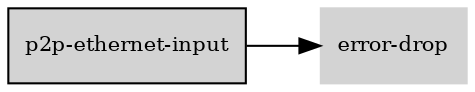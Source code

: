 digraph "p2p_ethernet_input_subgraph" {
  rankdir=LR;
  node [shape=box, style=filled, fontsize=10, color=lightgray, fontcolor=black, fillcolor=lightgray];
  "p2p-ethernet-input" [color=black, fontcolor=black, fillcolor=lightgray];
  edge [fontsize=8];
  "p2p-ethernet-input" -> "error-drop";
}
